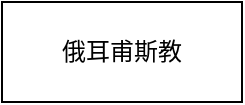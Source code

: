 <mxfile version="13.6.2" type="github">
  <diagram id="PGQh33GmGEEabXiE0Ceb" name="Page-1">
    <mxGraphModel dx="576" dy="912" grid="1" gridSize="10" guides="1" tooltips="1" connect="1" arrows="1" fold="1" page="1" pageScale="1" pageWidth="827" pageHeight="1169" math="0" shadow="0">
      <root>
        <mxCell id="0" />
        <mxCell id="1" parent="0" />
        <mxCell id="EsB_VxGgM87q5KJYcQod-2" value="俄耳甫斯教" style="rounded=0;whiteSpace=wrap;html=1;" vertex="1" parent="1">
          <mxGeometry x="100" y="90" width="120" height="50" as="geometry" />
        </mxCell>
      </root>
    </mxGraphModel>
  </diagram>
</mxfile>
